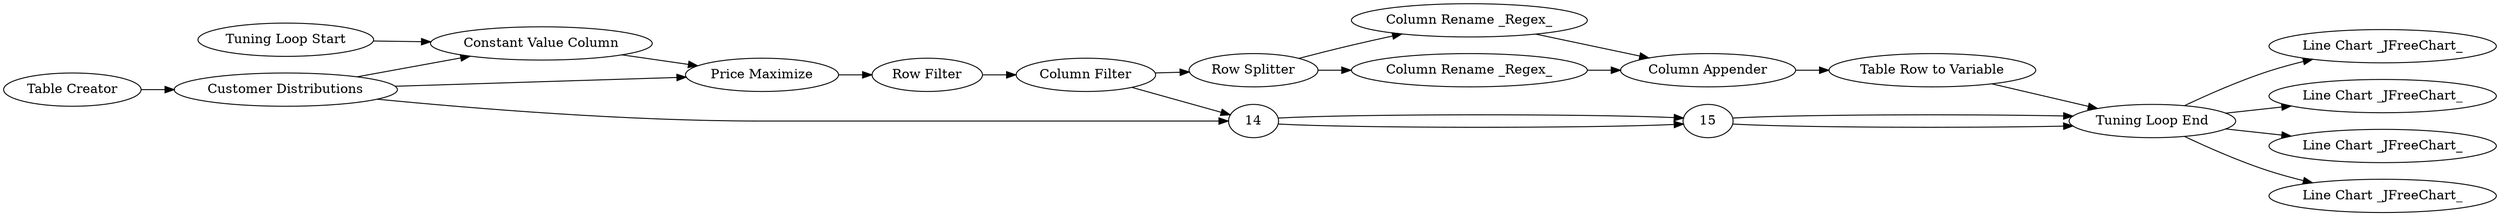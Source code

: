 digraph {
	1 [label="Table Creator"]
	2 [label="Customer Distributions"]
	3 [label="Tuning Loop Start"]
	4 [label="Constant Value Column"]
	5 [label="Price Maximize"]
	6 [label="Row Filter"]
	7 [label="Column Filter"]
	8 [label="Row Splitter"]
	9 [label="Column Rename _Regex_"]
	10 [label="Column Rename _Regex_"]
	13 [label="Tuning Loop End"]
	16 [label="Line Chart _JFreeChart_"]
	17 [label="Line Chart _JFreeChart_"]
	18 [label="Line Chart _JFreeChart_"]
	19 [label="Line Chart _JFreeChart_"]
	20 [label="Table Row to Variable"]
	21 [label="Column Appender"]
	1 -> 2
	2 -> 4
	2 -> 5
	2 -> 14
	3 -> 4
	4 -> 5
	5 -> 6
	6 -> 7
	7 -> 14
	7 -> 8
	8 -> 9
	8 -> 10
	9 -> 21
	10 -> 21
	13 -> 17
	13 -> 16
	13 -> 19
	13 -> 18
	14 -> 15
	14 -> 15
	15 -> 13
	15 -> 13
	20 -> 13
	21 -> 20
	rankdir=LR
}

